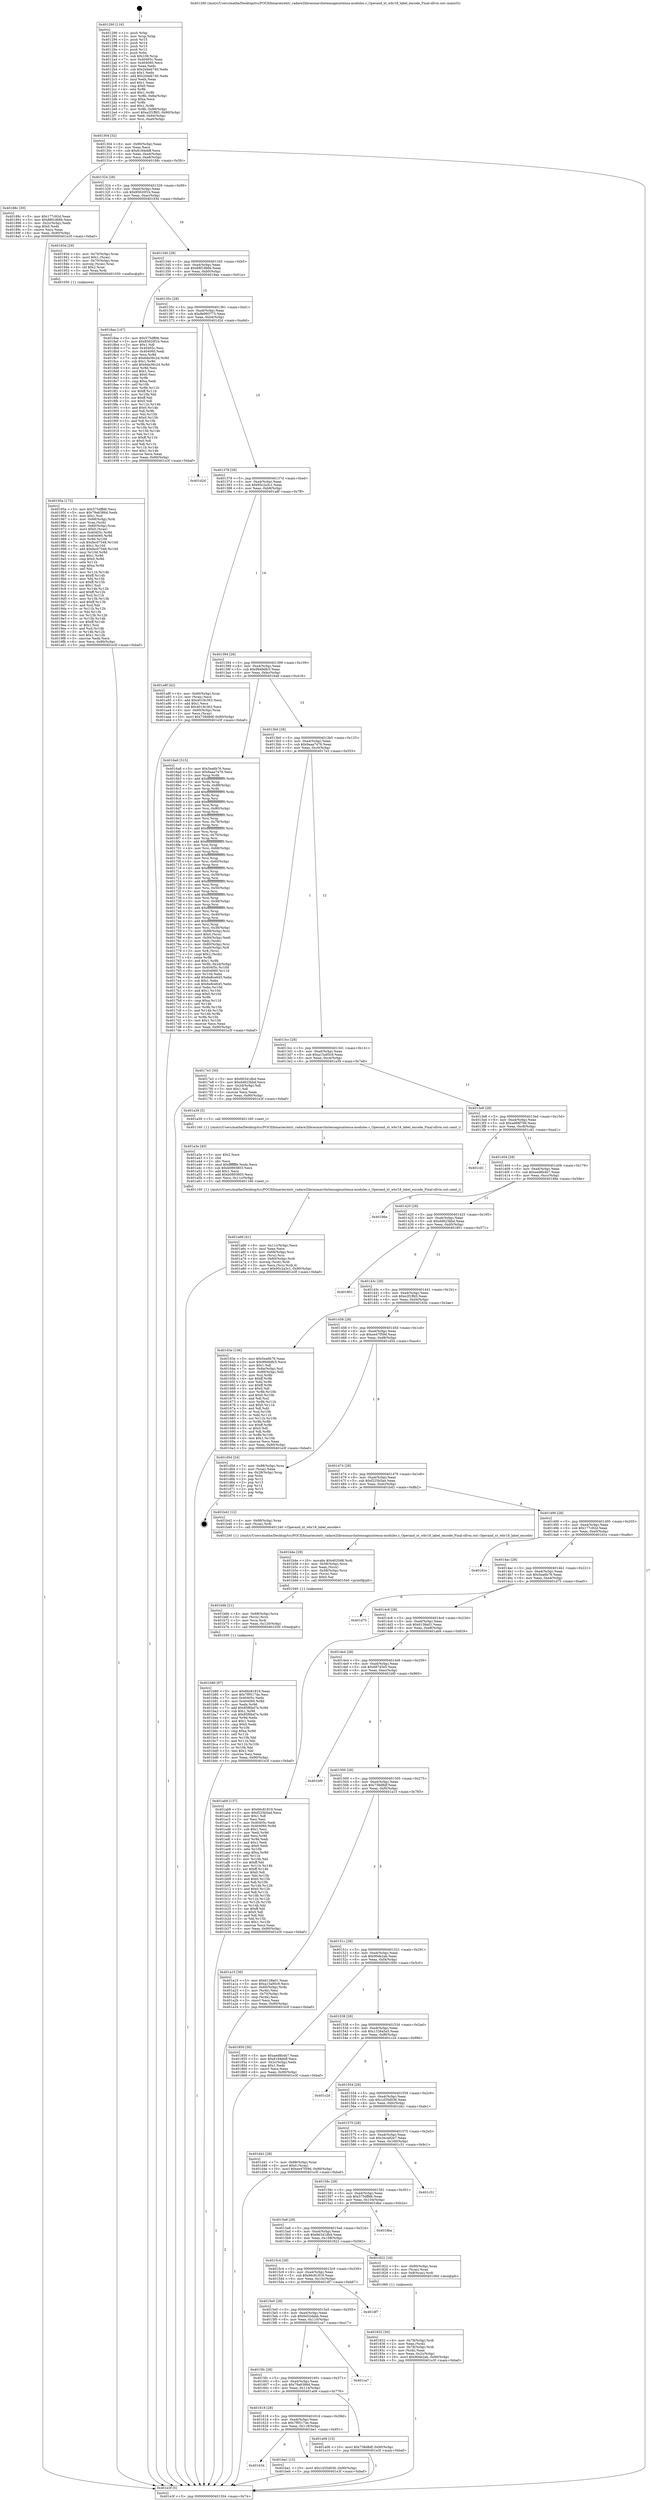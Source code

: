 digraph "0x401290" {
  label = "0x401290 (/mnt/c/Users/mathe/Desktop/tcc/POCII/binaries/extr_radare2librasmarchxtensagnuxtensa-modules.c_Operand_xt_wbr18_label_encode_Final-ollvm.out::main(0))"
  labelloc = "t"
  node[shape=record]

  Entry [label="",width=0.3,height=0.3,shape=circle,fillcolor=black,style=filled]
  "0x401304" [label="{
     0x401304 [32]\l
     | [instrs]\l
     &nbsp;&nbsp;0x401304 \<+6\>: mov -0x90(%rbp),%eax\l
     &nbsp;&nbsp;0x40130a \<+2\>: mov %eax,%ecx\l
     &nbsp;&nbsp;0x40130c \<+6\>: sub $0x8184ebff,%ecx\l
     &nbsp;&nbsp;0x401312 \<+6\>: mov %eax,-0xa4(%rbp)\l
     &nbsp;&nbsp;0x401318 \<+6\>: mov %ecx,-0xa8(%rbp)\l
     &nbsp;&nbsp;0x40131e \<+6\>: je 000000000040188c \<main+0x5fc\>\l
  }"]
  "0x40188c" [label="{
     0x40188c [30]\l
     | [instrs]\l
     &nbsp;&nbsp;0x40188c \<+5\>: mov $0x177c92d,%eax\l
     &nbsp;&nbsp;0x401891 \<+5\>: mov $0x88f1d66b,%ecx\l
     &nbsp;&nbsp;0x401896 \<+3\>: mov -0x2c(%rbp),%edx\l
     &nbsp;&nbsp;0x401899 \<+3\>: cmp $0x0,%edx\l
     &nbsp;&nbsp;0x40189c \<+3\>: cmove %ecx,%eax\l
     &nbsp;&nbsp;0x40189f \<+6\>: mov %eax,-0x90(%rbp)\l
     &nbsp;&nbsp;0x4018a5 \<+5\>: jmp 0000000000401e3f \<main+0xbaf\>\l
  }"]
  "0x401324" [label="{
     0x401324 [28]\l
     | [instrs]\l
     &nbsp;&nbsp;0x401324 \<+5\>: jmp 0000000000401329 \<main+0x99\>\l
     &nbsp;&nbsp;0x401329 \<+6\>: mov -0xa4(%rbp),%eax\l
     &nbsp;&nbsp;0x40132f \<+5\>: sub $0x85620f1b,%eax\l
     &nbsp;&nbsp;0x401334 \<+6\>: mov %eax,-0xac(%rbp)\l
     &nbsp;&nbsp;0x40133a \<+6\>: je 000000000040193d \<main+0x6ad\>\l
  }"]
  Exit [label="",width=0.3,height=0.3,shape=circle,fillcolor=black,style=filled,peripheries=2]
  "0x40193d" [label="{
     0x40193d [29]\l
     | [instrs]\l
     &nbsp;&nbsp;0x40193d \<+4\>: mov -0x70(%rbp),%rax\l
     &nbsp;&nbsp;0x401941 \<+6\>: movl $0x1,(%rax)\l
     &nbsp;&nbsp;0x401947 \<+4\>: mov -0x70(%rbp),%rax\l
     &nbsp;&nbsp;0x40194b \<+3\>: movslq (%rax),%rax\l
     &nbsp;&nbsp;0x40194e \<+4\>: shl $0x2,%rax\l
     &nbsp;&nbsp;0x401952 \<+3\>: mov %rax,%rdi\l
     &nbsp;&nbsp;0x401955 \<+5\>: call 0000000000401050 \<malloc@plt\>\l
     | [calls]\l
     &nbsp;&nbsp;0x401050 \{1\} (unknown)\l
  }"]
  "0x401340" [label="{
     0x401340 [28]\l
     | [instrs]\l
     &nbsp;&nbsp;0x401340 \<+5\>: jmp 0000000000401345 \<main+0xb5\>\l
     &nbsp;&nbsp;0x401345 \<+6\>: mov -0xa4(%rbp),%eax\l
     &nbsp;&nbsp;0x40134b \<+5\>: sub $0x88f1d66b,%eax\l
     &nbsp;&nbsp;0x401350 \<+6\>: mov %eax,-0xb0(%rbp)\l
     &nbsp;&nbsp;0x401356 \<+6\>: je 00000000004018aa \<main+0x61a\>\l
  }"]
  "0x401634" [label="{
     0x401634\l
  }", style=dashed]
  "0x4018aa" [label="{
     0x4018aa [147]\l
     | [instrs]\l
     &nbsp;&nbsp;0x4018aa \<+5\>: mov $0x575dffd6,%eax\l
     &nbsp;&nbsp;0x4018af \<+5\>: mov $0x85620f1b,%ecx\l
     &nbsp;&nbsp;0x4018b4 \<+2\>: mov $0x1,%dl\l
     &nbsp;&nbsp;0x4018b6 \<+7\>: mov 0x40405c,%esi\l
     &nbsp;&nbsp;0x4018bd \<+7\>: mov 0x404060,%edi\l
     &nbsp;&nbsp;0x4018c4 \<+3\>: mov %esi,%r8d\l
     &nbsp;&nbsp;0x4018c7 \<+7\>: sub $0x6da36c2d,%r8d\l
     &nbsp;&nbsp;0x4018ce \<+4\>: sub $0x1,%r8d\l
     &nbsp;&nbsp;0x4018d2 \<+7\>: add $0x6da36c2d,%r8d\l
     &nbsp;&nbsp;0x4018d9 \<+4\>: imul %r8d,%esi\l
     &nbsp;&nbsp;0x4018dd \<+3\>: and $0x1,%esi\l
     &nbsp;&nbsp;0x4018e0 \<+3\>: cmp $0x0,%esi\l
     &nbsp;&nbsp;0x4018e3 \<+4\>: sete %r9b\l
     &nbsp;&nbsp;0x4018e7 \<+3\>: cmp $0xa,%edi\l
     &nbsp;&nbsp;0x4018ea \<+4\>: setl %r10b\l
     &nbsp;&nbsp;0x4018ee \<+3\>: mov %r9b,%r11b\l
     &nbsp;&nbsp;0x4018f1 \<+4\>: xor $0xff,%r11b\l
     &nbsp;&nbsp;0x4018f5 \<+3\>: mov %r10b,%bl\l
     &nbsp;&nbsp;0x4018f8 \<+3\>: xor $0xff,%bl\l
     &nbsp;&nbsp;0x4018fb \<+3\>: xor $0x0,%dl\l
     &nbsp;&nbsp;0x4018fe \<+3\>: mov %r11b,%r14b\l
     &nbsp;&nbsp;0x401901 \<+4\>: and $0x0,%r14b\l
     &nbsp;&nbsp;0x401905 \<+3\>: and %dl,%r9b\l
     &nbsp;&nbsp;0x401908 \<+3\>: mov %bl,%r15b\l
     &nbsp;&nbsp;0x40190b \<+4\>: and $0x0,%r15b\l
     &nbsp;&nbsp;0x40190f \<+3\>: and %dl,%r10b\l
     &nbsp;&nbsp;0x401912 \<+3\>: or %r9b,%r14b\l
     &nbsp;&nbsp;0x401915 \<+3\>: or %r10b,%r15b\l
     &nbsp;&nbsp;0x401918 \<+3\>: xor %r15b,%r14b\l
     &nbsp;&nbsp;0x40191b \<+3\>: or %bl,%r11b\l
     &nbsp;&nbsp;0x40191e \<+4\>: xor $0xff,%r11b\l
     &nbsp;&nbsp;0x401922 \<+3\>: or $0x0,%dl\l
     &nbsp;&nbsp;0x401925 \<+3\>: and %dl,%r11b\l
     &nbsp;&nbsp;0x401928 \<+3\>: or %r11b,%r14b\l
     &nbsp;&nbsp;0x40192b \<+4\>: test $0x1,%r14b\l
     &nbsp;&nbsp;0x40192f \<+3\>: cmovne %ecx,%eax\l
     &nbsp;&nbsp;0x401932 \<+6\>: mov %eax,-0x90(%rbp)\l
     &nbsp;&nbsp;0x401938 \<+5\>: jmp 0000000000401e3f \<main+0xbaf\>\l
  }"]
  "0x40135c" [label="{
     0x40135c [28]\l
     | [instrs]\l
     &nbsp;&nbsp;0x40135c \<+5\>: jmp 0000000000401361 \<main+0xd1\>\l
     &nbsp;&nbsp;0x401361 \<+6\>: mov -0xa4(%rbp),%eax\l
     &nbsp;&nbsp;0x401367 \<+5\>: sub $0x8e993773,%eax\l
     &nbsp;&nbsp;0x40136c \<+6\>: mov %eax,-0xb4(%rbp)\l
     &nbsp;&nbsp;0x401372 \<+6\>: je 0000000000401d2d \<main+0xa9d\>\l
  }"]
  "0x401be1" [label="{
     0x401be1 [15]\l
     | [instrs]\l
     &nbsp;&nbsp;0x401be1 \<+10\>: movl $0x1d35d036,-0x90(%rbp)\l
     &nbsp;&nbsp;0x401beb \<+5\>: jmp 0000000000401e3f \<main+0xbaf\>\l
  }"]
  "0x401d2d" [label="{
     0x401d2d\l
  }", style=dashed]
  "0x401378" [label="{
     0x401378 [28]\l
     | [instrs]\l
     &nbsp;&nbsp;0x401378 \<+5\>: jmp 000000000040137d \<main+0xed\>\l
     &nbsp;&nbsp;0x40137d \<+6\>: mov -0xa4(%rbp),%eax\l
     &nbsp;&nbsp;0x401383 \<+5\>: sub $0x95c2a3c1,%eax\l
     &nbsp;&nbsp;0x401388 \<+6\>: mov %eax,-0xb8(%rbp)\l
     &nbsp;&nbsp;0x40138e \<+6\>: je 0000000000401a8f \<main+0x7ff\>\l
  }"]
  "0x401b80" [label="{
     0x401b80 [97]\l
     | [instrs]\l
     &nbsp;&nbsp;0x401b80 \<+5\>: mov $0x66c81819,%eax\l
     &nbsp;&nbsp;0x401b85 \<+5\>: mov $0x7f95174e,%esi\l
     &nbsp;&nbsp;0x401b8a \<+7\>: mov 0x40405c,%edx\l
     &nbsp;&nbsp;0x401b91 \<+8\>: mov 0x404060,%r8d\l
     &nbsp;&nbsp;0x401b99 \<+3\>: mov %edx,%r9d\l
     &nbsp;&nbsp;0x401b9c \<+7\>: add $0x85f6bd7e,%r9d\l
     &nbsp;&nbsp;0x401ba3 \<+4\>: sub $0x1,%r9d\l
     &nbsp;&nbsp;0x401ba7 \<+7\>: sub $0x85f6bd7e,%r9d\l
     &nbsp;&nbsp;0x401bae \<+4\>: imul %r9d,%edx\l
     &nbsp;&nbsp;0x401bb2 \<+3\>: and $0x1,%edx\l
     &nbsp;&nbsp;0x401bb5 \<+3\>: cmp $0x0,%edx\l
     &nbsp;&nbsp;0x401bb8 \<+4\>: sete %r10b\l
     &nbsp;&nbsp;0x401bbc \<+4\>: cmp $0xa,%r8d\l
     &nbsp;&nbsp;0x401bc0 \<+4\>: setl %r11b\l
     &nbsp;&nbsp;0x401bc4 \<+3\>: mov %r10b,%bl\l
     &nbsp;&nbsp;0x401bc7 \<+3\>: and %r11b,%bl\l
     &nbsp;&nbsp;0x401bca \<+3\>: xor %r11b,%r10b\l
     &nbsp;&nbsp;0x401bcd \<+3\>: or %r10b,%bl\l
     &nbsp;&nbsp;0x401bd0 \<+3\>: test $0x1,%bl\l
     &nbsp;&nbsp;0x401bd3 \<+3\>: cmovne %esi,%eax\l
     &nbsp;&nbsp;0x401bd6 \<+6\>: mov %eax,-0x90(%rbp)\l
     &nbsp;&nbsp;0x401bdc \<+5\>: jmp 0000000000401e3f \<main+0xbaf\>\l
  }"]
  "0x401a8f" [label="{
     0x401a8f [42]\l
     | [instrs]\l
     &nbsp;&nbsp;0x401a8f \<+4\>: mov -0x60(%rbp),%rax\l
     &nbsp;&nbsp;0x401a93 \<+2\>: mov (%rax),%ecx\l
     &nbsp;&nbsp;0x401a95 \<+6\>: add $0x4019c363,%ecx\l
     &nbsp;&nbsp;0x401a9b \<+3\>: add $0x1,%ecx\l
     &nbsp;&nbsp;0x401a9e \<+6\>: sub $0x4019c363,%ecx\l
     &nbsp;&nbsp;0x401aa4 \<+4\>: mov -0x60(%rbp),%rax\l
     &nbsp;&nbsp;0x401aa8 \<+2\>: mov %ecx,(%rax)\l
     &nbsp;&nbsp;0x401aaa \<+10\>: movl $0x738d8df,-0x90(%rbp)\l
     &nbsp;&nbsp;0x401ab4 \<+5\>: jmp 0000000000401e3f \<main+0xbaf\>\l
  }"]
  "0x401394" [label="{
     0x401394 [28]\l
     | [instrs]\l
     &nbsp;&nbsp;0x401394 \<+5\>: jmp 0000000000401399 \<main+0x109\>\l
     &nbsp;&nbsp;0x401399 \<+6\>: mov -0xa4(%rbp),%eax\l
     &nbsp;&nbsp;0x40139f \<+5\>: sub $0x9949dfc5,%eax\l
     &nbsp;&nbsp;0x4013a4 \<+6\>: mov %eax,-0xbc(%rbp)\l
     &nbsp;&nbsp;0x4013aa \<+6\>: je 00000000004016a8 \<main+0x418\>\l
  }"]
  "0x401b6b" [label="{
     0x401b6b [21]\l
     | [instrs]\l
     &nbsp;&nbsp;0x401b6b \<+4\>: mov -0x68(%rbp),%rcx\l
     &nbsp;&nbsp;0x401b6f \<+3\>: mov (%rcx),%rcx\l
     &nbsp;&nbsp;0x401b72 \<+3\>: mov %rcx,%rdi\l
     &nbsp;&nbsp;0x401b75 \<+6\>: mov %eax,-0x120(%rbp)\l
     &nbsp;&nbsp;0x401b7b \<+5\>: call 0000000000401030 \<free@plt\>\l
     | [calls]\l
     &nbsp;&nbsp;0x401030 \{1\} (unknown)\l
  }"]
  "0x4016a8" [label="{
     0x4016a8 [315]\l
     | [instrs]\l
     &nbsp;&nbsp;0x4016a8 \<+5\>: mov $0x5ea6b76,%eax\l
     &nbsp;&nbsp;0x4016ad \<+5\>: mov $0x9aaa7476,%ecx\l
     &nbsp;&nbsp;0x4016b2 \<+3\>: mov %rsp,%rdx\l
     &nbsp;&nbsp;0x4016b5 \<+4\>: add $0xfffffffffffffff0,%rdx\l
     &nbsp;&nbsp;0x4016b9 \<+3\>: mov %rdx,%rsp\l
     &nbsp;&nbsp;0x4016bc \<+7\>: mov %rdx,-0x88(%rbp)\l
     &nbsp;&nbsp;0x4016c3 \<+3\>: mov %rsp,%rdx\l
     &nbsp;&nbsp;0x4016c6 \<+4\>: add $0xfffffffffffffff0,%rdx\l
     &nbsp;&nbsp;0x4016ca \<+3\>: mov %rdx,%rsp\l
     &nbsp;&nbsp;0x4016cd \<+3\>: mov %rsp,%rsi\l
     &nbsp;&nbsp;0x4016d0 \<+4\>: add $0xfffffffffffffff0,%rsi\l
     &nbsp;&nbsp;0x4016d4 \<+3\>: mov %rsi,%rsp\l
     &nbsp;&nbsp;0x4016d7 \<+4\>: mov %rsi,-0x80(%rbp)\l
     &nbsp;&nbsp;0x4016db \<+3\>: mov %rsp,%rsi\l
     &nbsp;&nbsp;0x4016de \<+4\>: add $0xfffffffffffffff0,%rsi\l
     &nbsp;&nbsp;0x4016e2 \<+3\>: mov %rsi,%rsp\l
     &nbsp;&nbsp;0x4016e5 \<+4\>: mov %rsi,-0x78(%rbp)\l
     &nbsp;&nbsp;0x4016e9 \<+3\>: mov %rsp,%rsi\l
     &nbsp;&nbsp;0x4016ec \<+4\>: add $0xfffffffffffffff0,%rsi\l
     &nbsp;&nbsp;0x4016f0 \<+3\>: mov %rsi,%rsp\l
     &nbsp;&nbsp;0x4016f3 \<+4\>: mov %rsi,-0x70(%rbp)\l
     &nbsp;&nbsp;0x4016f7 \<+3\>: mov %rsp,%rsi\l
     &nbsp;&nbsp;0x4016fa \<+4\>: add $0xfffffffffffffff0,%rsi\l
     &nbsp;&nbsp;0x4016fe \<+3\>: mov %rsi,%rsp\l
     &nbsp;&nbsp;0x401701 \<+4\>: mov %rsi,-0x68(%rbp)\l
     &nbsp;&nbsp;0x401705 \<+3\>: mov %rsp,%rsi\l
     &nbsp;&nbsp;0x401708 \<+4\>: add $0xfffffffffffffff0,%rsi\l
     &nbsp;&nbsp;0x40170c \<+3\>: mov %rsi,%rsp\l
     &nbsp;&nbsp;0x40170f \<+4\>: mov %rsi,-0x60(%rbp)\l
     &nbsp;&nbsp;0x401713 \<+3\>: mov %rsp,%rsi\l
     &nbsp;&nbsp;0x401716 \<+4\>: add $0xfffffffffffffff0,%rsi\l
     &nbsp;&nbsp;0x40171a \<+3\>: mov %rsi,%rsp\l
     &nbsp;&nbsp;0x40171d \<+4\>: mov %rsi,-0x58(%rbp)\l
     &nbsp;&nbsp;0x401721 \<+3\>: mov %rsp,%rsi\l
     &nbsp;&nbsp;0x401724 \<+4\>: add $0xfffffffffffffff0,%rsi\l
     &nbsp;&nbsp;0x401728 \<+3\>: mov %rsi,%rsp\l
     &nbsp;&nbsp;0x40172b \<+4\>: mov %rsi,-0x50(%rbp)\l
     &nbsp;&nbsp;0x40172f \<+3\>: mov %rsp,%rsi\l
     &nbsp;&nbsp;0x401732 \<+4\>: add $0xfffffffffffffff0,%rsi\l
     &nbsp;&nbsp;0x401736 \<+3\>: mov %rsi,%rsp\l
     &nbsp;&nbsp;0x401739 \<+4\>: mov %rsi,-0x48(%rbp)\l
     &nbsp;&nbsp;0x40173d \<+3\>: mov %rsp,%rsi\l
     &nbsp;&nbsp;0x401740 \<+4\>: add $0xfffffffffffffff0,%rsi\l
     &nbsp;&nbsp;0x401744 \<+3\>: mov %rsi,%rsp\l
     &nbsp;&nbsp;0x401747 \<+4\>: mov %rsi,-0x40(%rbp)\l
     &nbsp;&nbsp;0x40174b \<+3\>: mov %rsp,%rsi\l
     &nbsp;&nbsp;0x40174e \<+4\>: add $0xfffffffffffffff0,%rsi\l
     &nbsp;&nbsp;0x401752 \<+3\>: mov %rsi,%rsp\l
     &nbsp;&nbsp;0x401755 \<+4\>: mov %rsi,-0x38(%rbp)\l
     &nbsp;&nbsp;0x401759 \<+7\>: mov -0x88(%rbp),%rsi\l
     &nbsp;&nbsp;0x401760 \<+6\>: movl $0x0,(%rsi)\l
     &nbsp;&nbsp;0x401766 \<+6\>: mov -0x94(%rbp),%edi\l
     &nbsp;&nbsp;0x40176c \<+2\>: mov %edi,(%rdx)\l
     &nbsp;&nbsp;0x40176e \<+4\>: mov -0x80(%rbp),%rsi\l
     &nbsp;&nbsp;0x401772 \<+7\>: mov -0xa0(%rbp),%r8\l
     &nbsp;&nbsp;0x401779 \<+3\>: mov %r8,(%rsi)\l
     &nbsp;&nbsp;0x40177c \<+3\>: cmpl $0x2,(%rdx)\l
     &nbsp;&nbsp;0x40177f \<+4\>: setne %r9b\l
     &nbsp;&nbsp;0x401783 \<+4\>: and $0x1,%r9b\l
     &nbsp;&nbsp;0x401787 \<+4\>: mov %r9b,-0x2d(%rbp)\l
     &nbsp;&nbsp;0x40178b \<+8\>: mov 0x40405c,%r10d\l
     &nbsp;&nbsp;0x401793 \<+8\>: mov 0x404060,%r11d\l
     &nbsp;&nbsp;0x40179b \<+3\>: mov %r10d,%ebx\l
     &nbsp;&nbsp;0x40179e \<+6\>: add $0x6e8ce645,%ebx\l
     &nbsp;&nbsp;0x4017a4 \<+3\>: sub $0x1,%ebx\l
     &nbsp;&nbsp;0x4017a7 \<+6\>: sub $0x6e8ce645,%ebx\l
     &nbsp;&nbsp;0x4017ad \<+4\>: imul %ebx,%r10d\l
     &nbsp;&nbsp;0x4017b1 \<+4\>: and $0x1,%r10d\l
     &nbsp;&nbsp;0x4017b5 \<+4\>: cmp $0x0,%r10d\l
     &nbsp;&nbsp;0x4017b9 \<+4\>: sete %r9b\l
     &nbsp;&nbsp;0x4017bd \<+4\>: cmp $0xa,%r11d\l
     &nbsp;&nbsp;0x4017c1 \<+4\>: setl %r14b\l
     &nbsp;&nbsp;0x4017c5 \<+3\>: mov %r9b,%r15b\l
     &nbsp;&nbsp;0x4017c8 \<+3\>: and %r14b,%r15b\l
     &nbsp;&nbsp;0x4017cb \<+3\>: xor %r14b,%r9b\l
     &nbsp;&nbsp;0x4017ce \<+3\>: or %r9b,%r15b\l
     &nbsp;&nbsp;0x4017d1 \<+4\>: test $0x1,%r15b\l
     &nbsp;&nbsp;0x4017d5 \<+3\>: cmovne %ecx,%eax\l
     &nbsp;&nbsp;0x4017d8 \<+6\>: mov %eax,-0x90(%rbp)\l
     &nbsp;&nbsp;0x4017de \<+5\>: jmp 0000000000401e3f \<main+0xbaf\>\l
  }"]
  "0x4013b0" [label="{
     0x4013b0 [28]\l
     | [instrs]\l
     &nbsp;&nbsp;0x4013b0 \<+5\>: jmp 00000000004013b5 \<main+0x125\>\l
     &nbsp;&nbsp;0x4013b5 \<+6\>: mov -0xa4(%rbp),%eax\l
     &nbsp;&nbsp;0x4013bb \<+5\>: sub $0x9aaa7476,%eax\l
     &nbsp;&nbsp;0x4013c0 \<+6\>: mov %eax,-0xc0(%rbp)\l
     &nbsp;&nbsp;0x4013c6 \<+6\>: je 00000000004017e3 \<main+0x553\>\l
  }"]
  "0x401b4e" [label="{
     0x401b4e [29]\l
     | [instrs]\l
     &nbsp;&nbsp;0x401b4e \<+10\>: movabs $0x4020d6,%rdi\l
     &nbsp;&nbsp;0x401b58 \<+4\>: mov -0x58(%rbp),%rcx\l
     &nbsp;&nbsp;0x401b5c \<+2\>: mov %eax,(%rcx)\l
     &nbsp;&nbsp;0x401b5e \<+4\>: mov -0x58(%rbp),%rcx\l
     &nbsp;&nbsp;0x401b62 \<+2\>: mov (%rcx),%esi\l
     &nbsp;&nbsp;0x401b64 \<+2\>: mov $0x0,%al\l
     &nbsp;&nbsp;0x401b66 \<+5\>: call 0000000000401040 \<printf@plt\>\l
     | [calls]\l
     &nbsp;&nbsp;0x401040 \{1\} (unknown)\l
  }"]
  "0x4017e3" [label="{
     0x4017e3 [30]\l
     | [instrs]\l
     &nbsp;&nbsp;0x4017e3 \<+5\>: mov $0x66341db4,%eax\l
     &nbsp;&nbsp;0x4017e8 \<+5\>: mov $0xd4823bbd,%ecx\l
     &nbsp;&nbsp;0x4017ed \<+3\>: mov -0x2d(%rbp),%dl\l
     &nbsp;&nbsp;0x4017f0 \<+3\>: test $0x1,%dl\l
     &nbsp;&nbsp;0x4017f3 \<+3\>: cmovne %ecx,%eax\l
     &nbsp;&nbsp;0x4017f6 \<+6\>: mov %eax,-0x90(%rbp)\l
     &nbsp;&nbsp;0x4017fc \<+5\>: jmp 0000000000401e3f \<main+0xbaf\>\l
  }"]
  "0x4013cc" [label="{
     0x4013cc [28]\l
     | [instrs]\l
     &nbsp;&nbsp;0x4013cc \<+5\>: jmp 00000000004013d1 \<main+0x141\>\l
     &nbsp;&nbsp;0x4013d1 \<+6\>: mov -0xa4(%rbp),%eax\l
     &nbsp;&nbsp;0x4013d7 \<+5\>: sub $0xa15a95c9,%eax\l
     &nbsp;&nbsp;0x4013dc \<+6\>: mov %eax,-0xc4(%rbp)\l
     &nbsp;&nbsp;0x4013e2 \<+6\>: je 0000000000401a39 \<main+0x7a9\>\l
  }"]
  "0x401a66" [label="{
     0x401a66 [41]\l
     | [instrs]\l
     &nbsp;&nbsp;0x401a66 \<+6\>: mov -0x11c(%rbp),%ecx\l
     &nbsp;&nbsp;0x401a6c \<+3\>: imul %eax,%ecx\l
     &nbsp;&nbsp;0x401a6f \<+4\>: mov -0x68(%rbp),%rsi\l
     &nbsp;&nbsp;0x401a73 \<+3\>: mov (%rsi),%rsi\l
     &nbsp;&nbsp;0x401a76 \<+4\>: mov -0x60(%rbp),%rdi\l
     &nbsp;&nbsp;0x401a7a \<+3\>: movslq (%rdi),%rdi\l
     &nbsp;&nbsp;0x401a7d \<+3\>: mov %ecx,(%rsi,%rdi,4)\l
     &nbsp;&nbsp;0x401a80 \<+10\>: movl $0x95c2a3c1,-0x90(%rbp)\l
     &nbsp;&nbsp;0x401a8a \<+5\>: jmp 0000000000401e3f \<main+0xbaf\>\l
  }"]
  "0x401a39" [label="{
     0x401a39 [5]\l
     | [instrs]\l
     &nbsp;&nbsp;0x401a39 \<+5\>: call 0000000000401160 \<next_i\>\l
     | [calls]\l
     &nbsp;&nbsp;0x401160 \{1\} (/mnt/c/Users/mathe/Desktop/tcc/POCII/binaries/extr_radare2librasmarchxtensagnuxtensa-modules.c_Operand_xt_wbr18_label_encode_Final-ollvm.out::next_i)\l
  }"]
  "0x4013e8" [label="{
     0x4013e8 [28]\l
     | [instrs]\l
     &nbsp;&nbsp;0x4013e8 \<+5\>: jmp 00000000004013ed \<main+0x15d\>\l
     &nbsp;&nbsp;0x4013ed \<+6\>: mov -0xa4(%rbp),%eax\l
     &nbsp;&nbsp;0x4013f3 \<+5\>: sub $0xad68f708,%eax\l
     &nbsp;&nbsp;0x4013f8 \<+6\>: mov %eax,-0xc8(%rbp)\l
     &nbsp;&nbsp;0x4013fe \<+6\>: je 0000000000401cd1 \<main+0xa41\>\l
  }"]
  "0x401a3e" [label="{
     0x401a3e [40]\l
     | [instrs]\l
     &nbsp;&nbsp;0x401a3e \<+5\>: mov $0x2,%ecx\l
     &nbsp;&nbsp;0x401a43 \<+1\>: cltd\l
     &nbsp;&nbsp;0x401a44 \<+2\>: idiv %ecx\l
     &nbsp;&nbsp;0x401a46 \<+6\>: imul $0xfffffffe,%edx,%ecx\l
     &nbsp;&nbsp;0x401a4c \<+6\>: sub $0xb0893803,%ecx\l
     &nbsp;&nbsp;0x401a52 \<+3\>: add $0x1,%ecx\l
     &nbsp;&nbsp;0x401a55 \<+6\>: add $0xb0893803,%ecx\l
     &nbsp;&nbsp;0x401a5b \<+6\>: mov %ecx,-0x11c(%rbp)\l
     &nbsp;&nbsp;0x401a61 \<+5\>: call 0000000000401160 \<next_i\>\l
     | [calls]\l
     &nbsp;&nbsp;0x401160 \{1\} (/mnt/c/Users/mathe/Desktop/tcc/POCII/binaries/extr_radare2librasmarchxtensagnuxtensa-modules.c_Operand_xt_wbr18_label_encode_Final-ollvm.out::next_i)\l
  }"]
  "0x401cd1" [label="{
     0x401cd1\l
  }", style=dashed]
  "0x401404" [label="{
     0x401404 [28]\l
     | [instrs]\l
     &nbsp;&nbsp;0x401404 \<+5\>: jmp 0000000000401409 \<main+0x179\>\l
     &nbsp;&nbsp;0x401409 \<+6\>: mov -0xa4(%rbp),%eax\l
     &nbsp;&nbsp;0x40140f \<+5\>: sub $0xaed8b4b7,%eax\l
     &nbsp;&nbsp;0x401414 \<+6\>: mov %eax,-0xcc(%rbp)\l
     &nbsp;&nbsp;0x40141a \<+6\>: je 000000000040186e \<main+0x5de\>\l
  }"]
  "0x401618" [label="{
     0x401618 [28]\l
     | [instrs]\l
     &nbsp;&nbsp;0x401618 \<+5\>: jmp 000000000040161d \<main+0x38d\>\l
     &nbsp;&nbsp;0x40161d \<+6\>: mov -0xa4(%rbp),%eax\l
     &nbsp;&nbsp;0x401623 \<+5\>: sub $0x7f95174e,%eax\l
     &nbsp;&nbsp;0x401628 \<+6\>: mov %eax,-0x118(%rbp)\l
     &nbsp;&nbsp;0x40162e \<+6\>: je 0000000000401be1 \<main+0x951\>\l
  }"]
  "0x40186e" [label="{
     0x40186e\l
  }", style=dashed]
  "0x401420" [label="{
     0x401420 [28]\l
     | [instrs]\l
     &nbsp;&nbsp;0x401420 \<+5\>: jmp 0000000000401425 \<main+0x195\>\l
     &nbsp;&nbsp;0x401425 \<+6\>: mov -0xa4(%rbp),%eax\l
     &nbsp;&nbsp;0x40142b \<+5\>: sub $0xd4823bbd,%eax\l
     &nbsp;&nbsp;0x401430 \<+6\>: mov %eax,-0xd0(%rbp)\l
     &nbsp;&nbsp;0x401436 \<+6\>: je 0000000000401801 \<main+0x571\>\l
  }"]
  "0x401a06" [label="{
     0x401a06 [15]\l
     | [instrs]\l
     &nbsp;&nbsp;0x401a06 \<+10\>: movl $0x738d8df,-0x90(%rbp)\l
     &nbsp;&nbsp;0x401a10 \<+5\>: jmp 0000000000401e3f \<main+0xbaf\>\l
  }"]
  "0x401801" [label="{
     0x401801\l
  }", style=dashed]
  "0x40143c" [label="{
     0x40143c [28]\l
     | [instrs]\l
     &nbsp;&nbsp;0x40143c \<+5\>: jmp 0000000000401441 \<main+0x1b1\>\l
     &nbsp;&nbsp;0x401441 \<+6\>: mov -0xa4(%rbp),%eax\l
     &nbsp;&nbsp;0x401447 \<+5\>: sub $0xe2f1ffd3,%eax\l
     &nbsp;&nbsp;0x40144c \<+6\>: mov %eax,-0xd4(%rbp)\l
     &nbsp;&nbsp;0x401452 \<+6\>: je 000000000040163e \<main+0x3ae\>\l
  }"]
  "0x4015fc" [label="{
     0x4015fc [28]\l
     | [instrs]\l
     &nbsp;&nbsp;0x4015fc \<+5\>: jmp 0000000000401601 \<main+0x371\>\l
     &nbsp;&nbsp;0x401601 \<+6\>: mov -0xa4(%rbp),%eax\l
     &nbsp;&nbsp;0x401607 \<+5\>: sub $0x79a6386d,%eax\l
     &nbsp;&nbsp;0x40160c \<+6\>: mov %eax,-0x114(%rbp)\l
     &nbsp;&nbsp;0x401612 \<+6\>: je 0000000000401a06 \<main+0x776\>\l
  }"]
  "0x40163e" [label="{
     0x40163e [106]\l
     | [instrs]\l
     &nbsp;&nbsp;0x40163e \<+5\>: mov $0x5ea6b76,%eax\l
     &nbsp;&nbsp;0x401643 \<+5\>: mov $0x9949dfc5,%ecx\l
     &nbsp;&nbsp;0x401648 \<+2\>: mov $0x1,%dl\l
     &nbsp;&nbsp;0x40164a \<+7\>: mov -0x8a(%rbp),%sil\l
     &nbsp;&nbsp;0x401651 \<+7\>: mov -0x89(%rbp),%dil\l
     &nbsp;&nbsp;0x401658 \<+3\>: mov %sil,%r8b\l
     &nbsp;&nbsp;0x40165b \<+4\>: xor $0xff,%r8b\l
     &nbsp;&nbsp;0x40165f \<+3\>: mov %dil,%r9b\l
     &nbsp;&nbsp;0x401662 \<+4\>: xor $0xff,%r9b\l
     &nbsp;&nbsp;0x401666 \<+3\>: xor $0x0,%dl\l
     &nbsp;&nbsp;0x401669 \<+3\>: mov %r8b,%r10b\l
     &nbsp;&nbsp;0x40166c \<+4\>: and $0x0,%r10b\l
     &nbsp;&nbsp;0x401670 \<+3\>: and %dl,%sil\l
     &nbsp;&nbsp;0x401673 \<+3\>: mov %r9b,%r11b\l
     &nbsp;&nbsp;0x401676 \<+4\>: and $0x0,%r11b\l
     &nbsp;&nbsp;0x40167a \<+3\>: and %dl,%dil\l
     &nbsp;&nbsp;0x40167d \<+3\>: or %sil,%r10b\l
     &nbsp;&nbsp;0x401680 \<+3\>: or %dil,%r11b\l
     &nbsp;&nbsp;0x401683 \<+3\>: xor %r11b,%r10b\l
     &nbsp;&nbsp;0x401686 \<+3\>: or %r9b,%r8b\l
     &nbsp;&nbsp;0x401689 \<+4\>: xor $0xff,%r8b\l
     &nbsp;&nbsp;0x40168d \<+3\>: or $0x0,%dl\l
     &nbsp;&nbsp;0x401690 \<+3\>: and %dl,%r8b\l
     &nbsp;&nbsp;0x401693 \<+3\>: or %r8b,%r10b\l
     &nbsp;&nbsp;0x401696 \<+4\>: test $0x1,%r10b\l
     &nbsp;&nbsp;0x40169a \<+3\>: cmovne %ecx,%eax\l
     &nbsp;&nbsp;0x40169d \<+6\>: mov %eax,-0x90(%rbp)\l
     &nbsp;&nbsp;0x4016a3 \<+5\>: jmp 0000000000401e3f \<main+0xbaf\>\l
  }"]
  "0x401458" [label="{
     0x401458 [28]\l
     | [instrs]\l
     &nbsp;&nbsp;0x401458 \<+5\>: jmp 000000000040145d \<main+0x1cd\>\l
     &nbsp;&nbsp;0x40145d \<+6\>: mov -0xa4(%rbp),%eax\l
     &nbsp;&nbsp;0x401463 \<+5\>: sub $0xee47f59d,%eax\l
     &nbsp;&nbsp;0x401468 \<+6\>: mov %eax,-0xd8(%rbp)\l
     &nbsp;&nbsp;0x40146e \<+6\>: je 0000000000401d5d \<main+0xacd\>\l
  }"]
  "0x401e3f" [label="{
     0x401e3f [5]\l
     | [instrs]\l
     &nbsp;&nbsp;0x401e3f \<+5\>: jmp 0000000000401304 \<main+0x74\>\l
  }"]
  "0x401290" [label="{
     0x401290 [116]\l
     | [instrs]\l
     &nbsp;&nbsp;0x401290 \<+1\>: push %rbp\l
     &nbsp;&nbsp;0x401291 \<+3\>: mov %rsp,%rbp\l
     &nbsp;&nbsp;0x401294 \<+2\>: push %r15\l
     &nbsp;&nbsp;0x401296 \<+2\>: push %r14\l
     &nbsp;&nbsp;0x401298 \<+2\>: push %r13\l
     &nbsp;&nbsp;0x40129a \<+2\>: push %r12\l
     &nbsp;&nbsp;0x40129c \<+1\>: push %rbx\l
     &nbsp;&nbsp;0x40129d \<+7\>: sub $0x108,%rsp\l
     &nbsp;&nbsp;0x4012a4 \<+7\>: mov 0x40405c,%eax\l
     &nbsp;&nbsp;0x4012ab \<+7\>: mov 0x404060,%ecx\l
     &nbsp;&nbsp;0x4012b2 \<+2\>: mov %eax,%edx\l
     &nbsp;&nbsp;0x4012b4 \<+6\>: sub $0x2d4eb740,%edx\l
     &nbsp;&nbsp;0x4012ba \<+3\>: sub $0x1,%edx\l
     &nbsp;&nbsp;0x4012bd \<+6\>: add $0x2d4eb740,%edx\l
     &nbsp;&nbsp;0x4012c3 \<+3\>: imul %edx,%eax\l
     &nbsp;&nbsp;0x4012c6 \<+3\>: and $0x1,%eax\l
     &nbsp;&nbsp;0x4012c9 \<+3\>: cmp $0x0,%eax\l
     &nbsp;&nbsp;0x4012cc \<+4\>: sete %r8b\l
     &nbsp;&nbsp;0x4012d0 \<+4\>: and $0x1,%r8b\l
     &nbsp;&nbsp;0x4012d4 \<+7\>: mov %r8b,-0x8a(%rbp)\l
     &nbsp;&nbsp;0x4012db \<+3\>: cmp $0xa,%ecx\l
     &nbsp;&nbsp;0x4012de \<+4\>: setl %r8b\l
     &nbsp;&nbsp;0x4012e2 \<+4\>: and $0x1,%r8b\l
     &nbsp;&nbsp;0x4012e6 \<+7\>: mov %r8b,-0x89(%rbp)\l
     &nbsp;&nbsp;0x4012ed \<+10\>: movl $0xe2f1ffd3,-0x90(%rbp)\l
     &nbsp;&nbsp;0x4012f7 \<+6\>: mov %edi,-0x94(%rbp)\l
     &nbsp;&nbsp;0x4012fd \<+7\>: mov %rsi,-0xa0(%rbp)\l
  }"]
  "0x401ca7" [label="{
     0x401ca7\l
  }", style=dashed]
  "0x4015e0" [label="{
     0x4015e0 [28]\l
     | [instrs]\l
     &nbsp;&nbsp;0x4015e0 \<+5\>: jmp 00000000004015e5 \<main+0x355\>\l
     &nbsp;&nbsp;0x4015e5 \<+6\>: mov -0xa4(%rbp),%eax\l
     &nbsp;&nbsp;0x4015eb \<+5\>: sub $0x6e52dabb,%eax\l
     &nbsp;&nbsp;0x4015f0 \<+6\>: mov %eax,-0x110(%rbp)\l
     &nbsp;&nbsp;0x4015f6 \<+6\>: je 0000000000401ca7 \<main+0xa17\>\l
  }"]
  "0x401d5d" [label="{
     0x401d5d [24]\l
     | [instrs]\l
     &nbsp;&nbsp;0x401d5d \<+7\>: mov -0x88(%rbp),%rax\l
     &nbsp;&nbsp;0x401d64 \<+2\>: mov (%rax),%eax\l
     &nbsp;&nbsp;0x401d66 \<+4\>: lea -0x28(%rbp),%rsp\l
     &nbsp;&nbsp;0x401d6a \<+1\>: pop %rbx\l
     &nbsp;&nbsp;0x401d6b \<+2\>: pop %r12\l
     &nbsp;&nbsp;0x401d6d \<+2\>: pop %r13\l
     &nbsp;&nbsp;0x401d6f \<+2\>: pop %r14\l
     &nbsp;&nbsp;0x401d71 \<+2\>: pop %r15\l
     &nbsp;&nbsp;0x401d73 \<+1\>: pop %rbp\l
     &nbsp;&nbsp;0x401d74 \<+1\>: ret\l
  }"]
  "0x401474" [label="{
     0x401474 [28]\l
     | [instrs]\l
     &nbsp;&nbsp;0x401474 \<+5\>: jmp 0000000000401479 \<main+0x1e9\>\l
     &nbsp;&nbsp;0x401479 \<+6\>: mov -0xa4(%rbp),%eax\l
     &nbsp;&nbsp;0x40147f \<+5\>: sub $0xf225b5ad,%eax\l
     &nbsp;&nbsp;0x401484 \<+6\>: mov %eax,-0xdc(%rbp)\l
     &nbsp;&nbsp;0x40148a \<+6\>: je 0000000000401b42 \<main+0x8b2\>\l
  }"]
  "0x401df7" [label="{
     0x401df7\l
  }", style=dashed]
  "0x401b42" [label="{
     0x401b42 [12]\l
     | [instrs]\l
     &nbsp;&nbsp;0x401b42 \<+4\>: mov -0x68(%rbp),%rax\l
     &nbsp;&nbsp;0x401b46 \<+3\>: mov (%rax),%rdi\l
     &nbsp;&nbsp;0x401b49 \<+5\>: call 0000000000401240 \<Operand_xt_wbr18_label_encode\>\l
     | [calls]\l
     &nbsp;&nbsp;0x401240 \{1\} (/mnt/c/Users/mathe/Desktop/tcc/POCII/binaries/extr_radare2librasmarchxtensagnuxtensa-modules.c_Operand_xt_wbr18_label_encode_Final-ollvm.out::Operand_xt_wbr18_label_encode)\l
  }"]
  "0x401490" [label="{
     0x401490 [28]\l
     | [instrs]\l
     &nbsp;&nbsp;0x401490 \<+5\>: jmp 0000000000401495 \<main+0x205\>\l
     &nbsp;&nbsp;0x401495 \<+6\>: mov -0xa4(%rbp),%eax\l
     &nbsp;&nbsp;0x40149b \<+5\>: sub $0x177c92d,%eax\l
     &nbsp;&nbsp;0x4014a0 \<+6\>: mov %eax,-0xe0(%rbp)\l
     &nbsp;&nbsp;0x4014a6 \<+6\>: je 0000000000401d1e \<main+0xa8e\>\l
  }"]
  "0x40195a" [label="{
     0x40195a [172]\l
     | [instrs]\l
     &nbsp;&nbsp;0x40195a \<+5\>: mov $0x575dffd6,%ecx\l
     &nbsp;&nbsp;0x40195f \<+5\>: mov $0x79a6386d,%edx\l
     &nbsp;&nbsp;0x401964 \<+3\>: mov $0x1,%sil\l
     &nbsp;&nbsp;0x401967 \<+4\>: mov -0x68(%rbp),%rdi\l
     &nbsp;&nbsp;0x40196b \<+3\>: mov %rax,(%rdi)\l
     &nbsp;&nbsp;0x40196e \<+4\>: mov -0x60(%rbp),%rax\l
     &nbsp;&nbsp;0x401972 \<+6\>: movl $0x0,(%rax)\l
     &nbsp;&nbsp;0x401978 \<+8\>: mov 0x40405c,%r8d\l
     &nbsp;&nbsp;0x401980 \<+8\>: mov 0x404060,%r9d\l
     &nbsp;&nbsp;0x401988 \<+3\>: mov %r8d,%r10d\l
     &nbsp;&nbsp;0x40198b \<+7\>: sub $0xfec07548,%r10d\l
     &nbsp;&nbsp;0x401992 \<+4\>: sub $0x1,%r10d\l
     &nbsp;&nbsp;0x401996 \<+7\>: add $0xfec07548,%r10d\l
     &nbsp;&nbsp;0x40199d \<+4\>: imul %r10d,%r8d\l
     &nbsp;&nbsp;0x4019a1 \<+4\>: and $0x1,%r8d\l
     &nbsp;&nbsp;0x4019a5 \<+4\>: cmp $0x0,%r8d\l
     &nbsp;&nbsp;0x4019a9 \<+4\>: sete %r11b\l
     &nbsp;&nbsp;0x4019ad \<+4\>: cmp $0xa,%r9d\l
     &nbsp;&nbsp;0x4019b1 \<+3\>: setl %bl\l
     &nbsp;&nbsp;0x4019b4 \<+3\>: mov %r11b,%r14b\l
     &nbsp;&nbsp;0x4019b7 \<+4\>: xor $0xff,%r14b\l
     &nbsp;&nbsp;0x4019bb \<+3\>: mov %bl,%r15b\l
     &nbsp;&nbsp;0x4019be \<+4\>: xor $0xff,%r15b\l
     &nbsp;&nbsp;0x4019c2 \<+4\>: xor $0x1,%sil\l
     &nbsp;&nbsp;0x4019c6 \<+3\>: mov %r14b,%r12b\l
     &nbsp;&nbsp;0x4019c9 \<+4\>: and $0xff,%r12b\l
     &nbsp;&nbsp;0x4019cd \<+3\>: and %sil,%r11b\l
     &nbsp;&nbsp;0x4019d0 \<+3\>: mov %r15b,%r13b\l
     &nbsp;&nbsp;0x4019d3 \<+4\>: and $0xff,%r13b\l
     &nbsp;&nbsp;0x4019d7 \<+3\>: and %sil,%bl\l
     &nbsp;&nbsp;0x4019da \<+3\>: or %r11b,%r12b\l
     &nbsp;&nbsp;0x4019dd \<+3\>: or %bl,%r13b\l
     &nbsp;&nbsp;0x4019e0 \<+3\>: xor %r13b,%r12b\l
     &nbsp;&nbsp;0x4019e3 \<+3\>: or %r15b,%r14b\l
     &nbsp;&nbsp;0x4019e6 \<+4\>: xor $0xff,%r14b\l
     &nbsp;&nbsp;0x4019ea \<+4\>: or $0x1,%sil\l
     &nbsp;&nbsp;0x4019ee \<+3\>: and %sil,%r14b\l
     &nbsp;&nbsp;0x4019f1 \<+3\>: or %r14b,%r12b\l
     &nbsp;&nbsp;0x4019f4 \<+4\>: test $0x1,%r12b\l
     &nbsp;&nbsp;0x4019f8 \<+3\>: cmovne %edx,%ecx\l
     &nbsp;&nbsp;0x4019fb \<+6\>: mov %ecx,-0x90(%rbp)\l
     &nbsp;&nbsp;0x401a01 \<+5\>: jmp 0000000000401e3f \<main+0xbaf\>\l
  }"]
  "0x401d1e" [label="{
     0x401d1e\l
  }", style=dashed]
  "0x4014ac" [label="{
     0x4014ac [28]\l
     | [instrs]\l
     &nbsp;&nbsp;0x4014ac \<+5\>: jmp 00000000004014b1 \<main+0x221\>\l
     &nbsp;&nbsp;0x4014b1 \<+6\>: mov -0xa4(%rbp),%eax\l
     &nbsp;&nbsp;0x4014b7 \<+5\>: sub $0x5ea6b76,%eax\l
     &nbsp;&nbsp;0x4014bc \<+6\>: mov %eax,-0xe4(%rbp)\l
     &nbsp;&nbsp;0x4014c2 \<+6\>: je 0000000000401d75 \<main+0xae5\>\l
  }"]
  "0x401832" [label="{
     0x401832 [30]\l
     | [instrs]\l
     &nbsp;&nbsp;0x401832 \<+4\>: mov -0x78(%rbp),%rdi\l
     &nbsp;&nbsp;0x401836 \<+2\>: mov %eax,(%rdi)\l
     &nbsp;&nbsp;0x401838 \<+4\>: mov -0x78(%rbp),%rdi\l
     &nbsp;&nbsp;0x40183c \<+2\>: mov (%rdi),%eax\l
     &nbsp;&nbsp;0x40183e \<+3\>: mov %eax,-0x2c(%rbp)\l
     &nbsp;&nbsp;0x401841 \<+10\>: movl $0x90de2ab,-0x90(%rbp)\l
     &nbsp;&nbsp;0x40184b \<+5\>: jmp 0000000000401e3f \<main+0xbaf\>\l
  }"]
  "0x401d75" [label="{
     0x401d75\l
  }", style=dashed]
  "0x4014c8" [label="{
     0x4014c8 [28]\l
     | [instrs]\l
     &nbsp;&nbsp;0x4014c8 \<+5\>: jmp 00000000004014cd \<main+0x23d\>\l
     &nbsp;&nbsp;0x4014cd \<+6\>: mov -0xa4(%rbp),%eax\l
     &nbsp;&nbsp;0x4014d3 \<+5\>: sub $0x6138a01,%eax\l
     &nbsp;&nbsp;0x4014d8 \<+6\>: mov %eax,-0xe8(%rbp)\l
     &nbsp;&nbsp;0x4014de \<+6\>: je 0000000000401ab9 \<main+0x829\>\l
  }"]
  "0x4015c4" [label="{
     0x4015c4 [28]\l
     | [instrs]\l
     &nbsp;&nbsp;0x4015c4 \<+5\>: jmp 00000000004015c9 \<main+0x339\>\l
     &nbsp;&nbsp;0x4015c9 \<+6\>: mov -0xa4(%rbp),%eax\l
     &nbsp;&nbsp;0x4015cf \<+5\>: sub $0x66c81819,%eax\l
     &nbsp;&nbsp;0x4015d4 \<+6\>: mov %eax,-0x10c(%rbp)\l
     &nbsp;&nbsp;0x4015da \<+6\>: je 0000000000401df7 \<main+0xb67\>\l
  }"]
  "0x401ab9" [label="{
     0x401ab9 [137]\l
     | [instrs]\l
     &nbsp;&nbsp;0x401ab9 \<+5\>: mov $0x66c81819,%eax\l
     &nbsp;&nbsp;0x401abe \<+5\>: mov $0xf225b5ad,%ecx\l
     &nbsp;&nbsp;0x401ac3 \<+2\>: mov $0x1,%dl\l
     &nbsp;&nbsp;0x401ac5 \<+2\>: xor %esi,%esi\l
     &nbsp;&nbsp;0x401ac7 \<+7\>: mov 0x40405c,%edi\l
     &nbsp;&nbsp;0x401ace \<+8\>: mov 0x404060,%r8d\l
     &nbsp;&nbsp;0x401ad6 \<+3\>: sub $0x1,%esi\l
     &nbsp;&nbsp;0x401ad9 \<+3\>: mov %edi,%r9d\l
     &nbsp;&nbsp;0x401adc \<+3\>: add %esi,%r9d\l
     &nbsp;&nbsp;0x401adf \<+4\>: imul %r9d,%edi\l
     &nbsp;&nbsp;0x401ae3 \<+3\>: and $0x1,%edi\l
     &nbsp;&nbsp;0x401ae6 \<+3\>: cmp $0x0,%edi\l
     &nbsp;&nbsp;0x401ae9 \<+4\>: sete %r10b\l
     &nbsp;&nbsp;0x401aed \<+4\>: cmp $0xa,%r8d\l
     &nbsp;&nbsp;0x401af1 \<+4\>: setl %r11b\l
     &nbsp;&nbsp;0x401af5 \<+3\>: mov %r10b,%bl\l
     &nbsp;&nbsp;0x401af8 \<+3\>: xor $0xff,%bl\l
     &nbsp;&nbsp;0x401afb \<+3\>: mov %r11b,%r14b\l
     &nbsp;&nbsp;0x401afe \<+4\>: xor $0xff,%r14b\l
     &nbsp;&nbsp;0x401b02 \<+3\>: xor $0x0,%dl\l
     &nbsp;&nbsp;0x401b05 \<+3\>: mov %bl,%r15b\l
     &nbsp;&nbsp;0x401b08 \<+4\>: and $0x0,%r15b\l
     &nbsp;&nbsp;0x401b0c \<+3\>: and %dl,%r10b\l
     &nbsp;&nbsp;0x401b0f \<+3\>: mov %r14b,%r12b\l
     &nbsp;&nbsp;0x401b12 \<+4\>: and $0x0,%r12b\l
     &nbsp;&nbsp;0x401b16 \<+3\>: and %dl,%r11b\l
     &nbsp;&nbsp;0x401b19 \<+3\>: or %r10b,%r15b\l
     &nbsp;&nbsp;0x401b1c \<+3\>: or %r11b,%r12b\l
     &nbsp;&nbsp;0x401b1f \<+3\>: xor %r12b,%r15b\l
     &nbsp;&nbsp;0x401b22 \<+3\>: or %r14b,%bl\l
     &nbsp;&nbsp;0x401b25 \<+3\>: xor $0xff,%bl\l
     &nbsp;&nbsp;0x401b28 \<+3\>: or $0x0,%dl\l
     &nbsp;&nbsp;0x401b2b \<+2\>: and %dl,%bl\l
     &nbsp;&nbsp;0x401b2d \<+3\>: or %bl,%r15b\l
     &nbsp;&nbsp;0x401b30 \<+4\>: test $0x1,%r15b\l
     &nbsp;&nbsp;0x401b34 \<+3\>: cmovne %ecx,%eax\l
     &nbsp;&nbsp;0x401b37 \<+6\>: mov %eax,-0x90(%rbp)\l
     &nbsp;&nbsp;0x401b3d \<+5\>: jmp 0000000000401e3f \<main+0xbaf\>\l
  }"]
  "0x4014e4" [label="{
     0x4014e4 [28]\l
     | [instrs]\l
     &nbsp;&nbsp;0x4014e4 \<+5\>: jmp 00000000004014e9 \<main+0x259\>\l
     &nbsp;&nbsp;0x4014e9 \<+6\>: mov -0xa4(%rbp),%eax\l
     &nbsp;&nbsp;0x4014ef \<+5\>: sub $0x687d3e5,%eax\l
     &nbsp;&nbsp;0x4014f4 \<+6\>: mov %eax,-0xec(%rbp)\l
     &nbsp;&nbsp;0x4014fa \<+6\>: je 0000000000401bf0 \<main+0x960\>\l
  }"]
  "0x401822" [label="{
     0x401822 [16]\l
     | [instrs]\l
     &nbsp;&nbsp;0x401822 \<+4\>: mov -0x80(%rbp),%rax\l
     &nbsp;&nbsp;0x401826 \<+3\>: mov (%rax),%rax\l
     &nbsp;&nbsp;0x401829 \<+4\>: mov 0x8(%rax),%rdi\l
     &nbsp;&nbsp;0x40182d \<+5\>: call 0000000000401060 \<atoi@plt\>\l
     | [calls]\l
     &nbsp;&nbsp;0x401060 \{1\} (unknown)\l
  }"]
  "0x401bf0" [label="{
     0x401bf0\l
  }", style=dashed]
  "0x401500" [label="{
     0x401500 [28]\l
     | [instrs]\l
     &nbsp;&nbsp;0x401500 \<+5\>: jmp 0000000000401505 \<main+0x275\>\l
     &nbsp;&nbsp;0x401505 \<+6\>: mov -0xa4(%rbp),%eax\l
     &nbsp;&nbsp;0x40150b \<+5\>: sub $0x738d8df,%eax\l
     &nbsp;&nbsp;0x401510 \<+6\>: mov %eax,-0xf0(%rbp)\l
     &nbsp;&nbsp;0x401516 \<+6\>: je 0000000000401a15 \<main+0x785\>\l
  }"]
  "0x4015a8" [label="{
     0x4015a8 [28]\l
     | [instrs]\l
     &nbsp;&nbsp;0x4015a8 \<+5\>: jmp 00000000004015ad \<main+0x31d\>\l
     &nbsp;&nbsp;0x4015ad \<+6\>: mov -0xa4(%rbp),%eax\l
     &nbsp;&nbsp;0x4015b3 \<+5\>: sub $0x66341db4,%eax\l
     &nbsp;&nbsp;0x4015b8 \<+6\>: mov %eax,-0x108(%rbp)\l
     &nbsp;&nbsp;0x4015be \<+6\>: je 0000000000401822 \<main+0x592\>\l
  }"]
  "0x401a15" [label="{
     0x401a15 [36]\l
     | [instrs]\l
     &nbsp;&nbsp;0x401a15 \<+5\>: mov $0x6138a01,%eax\l
     &nbsp;&nbsp;0x401a1a \<+5\>: mov $0xa15a95c9,%ecx\l
     &nbsp;&nbsp;0x401a1f \<+4\>: mov -0x60(%rbp),%rdx\l
     &nbsp;&nbsp;0x401a23 \<+2\>: mov (%rdx),%esi\l
     &nbsp;&nbsp;0x401a25 \<+4\>: mov -0x70(%rbp),%rdx\l
     &nbsp;&nbsp;0x401a29 \<+2\>: cmp (%rdx),%esi\l
     &nbsp;&nbsp;0x401a2b \<+3\>: cmovl %ecx,%eax\l
     &nbsp;&nbsp;0x401a2e \<+6\>: mov %eax,-0x90(%rbp)\l
     &nbsp;&nbsp;0x401a34 \<+5\>: jmp 0000000000401e3f \<main+0xbaf\>\l
  }"]
  "0x40151c" [label="{
     0x40151c [28]\l
     | [instrs]\l
     &nbsp;&nbsp;0x40151c \<+5\>: jmp 0000000000401521 \<main+0x291\>\l
     &nbsp;&nbsp;0x401521 \<+6\>: mov -0xa4(%rbp),%eax\l
     &nbsp;&nbsp;0x401527 \<+5\>: sub $0x90de2ab,%eax\l
     &nbsp;&nbsp;0x40152c \<+6\>: mov %eax,-0xf4(%rbp)\l
     &nbsp;&nbsp;0x401532 \<+6\>: je 0000000000401850 \<main+0x5c0\>\l
  }"]
  "0x401dba" [label="{
     0x401dba\l
  }", style=dashed]
  "0x401850" [label="{
     0x401850 [30]\l
     | [instrs]\l
     &nbsp;&nbsp;0x401850 \<+5\>: mov $0xaed8b4b7,%eax\l
     &nbsp;&nbsp;0x401855 \<+5\>: mov $0x8184ebff,%ecx\l
     &nbsp;&nbsp;0x40185a \<+3\>: mov -0x2c(%rbp),%edx\l
     &nbsp;&nbsp;0x40185d \<+3\>: cmp $0x1,%edx\l
     &nbsp;&nbsp;0x401860 \<+3\>: cmovl %ecx,%eax\l
     &nbsp;&nbsp;0x401863 \<+6\>: mov %eax,-0x90(%rbp)\l
     &nbsp;&nbsp;0x401869 \<+5\>: jmp 0000000000401e3f \<main+0xbaf\>\l
  }"]
  "0x401538" [label="{
     0x401538 [28]\l
     | [instrs]\l
     &nbsp;&nbsp;0x401538 \<+5\>: jmp 000000000040153d \<main+0x2ad\>\l
     &nbsp;&nbsp;0x40153d \<+6\>: mov -0xa4(%rbp),%eax\l
     &nbsp;&nbsp;0x401543 \<+5\>: sub $0x1326a5a5,%eax\l
     &nbsp;&nbsp;0x401548 \<+6\>: mov %eax,-0xf8(%rbp)\l
     &nbsp;&nbsp;0x40154e \<+6\>: je 0000000000401c2d \<main+0x99d\>\l
  }"]
  "0x40158c" [label="{
     0x40158c [28]\l
     | [instrs]\l
     &nbsp;&nbsp;0x40158c \<+5\>: jmp 0000000000401591 \<main+0x301\>\l
     &nbsp;&nbsp;0x401591 \<+6\>: mov -0xa4(%rbp),%eax\l
     &nbsp;&nbsp;0x401597 \<+5\>: sub $0x575dffd6,%eax\l
     &nbsp;&nbsp;0x40159c \<+6\>: mov %eax,-0x104(%rbp)\l
     &nbsp;&nbsp;0x4015a2 \<+6\>: je 0000000000401dba \<main+0xb2a\>\l
  }"]
  "0x401c2d" [label="{
     0x401c2d\l
  }", style=dashed]
  "0x401554" [label="{
     0x401554 [28]\l
     | [instrs]\l
     &nbsp;&nbsp;0x401554 \<+5\>: jmp 0000000000401559 \<main+0x2c9\>\l
     &nbsp;&nbsp;0x401559 \<+6\>: mov -0xa4(%rbp),%eax\l
     &nbsp;&nbsp;0x40155f \<+5\>: sub $0x1d35d036,%eax\l
     &nbsp;&nbsp;0x401564 \<+6\>: mov %eax,-0xfc(%rbp)\l
     &nbsp;&nbsp;0x40156a \<+6\>: je 0000000000401d41 \<main+0xab1\>\l
  }"]
  "0x401c51" [label="{
     0x401c51\l
  }", style=dashed]
  "0x401d41" [label="{
     0x401d41 [28]\l
     | [instrs]\l
     &nbsp;&nbsp;0x401d41 \<+7\>: mov -0x88(%rbp),%rax\l
     &nbsp;&nbsp;0x401d48 \<+6\>: movl $0x0,(%rax)\l
     &nbsp;&nbsp;0x401d4e \<+10\>: movl $0xee47f59d,-0x90(%rbp)\l
     &nbsp;&nbsp;0x401d58 \<+5\>: jmp 0000000000401e3f \<main+0xbaf\>\l
  }"]
  "0x401570" [label="{
     0x401570 [28]\l
     | [instrs]\l
     &nbsp;&nbsp;0x401570 \<+5\>: jmp 0000000000401575 \<main+0x2e5\>\l
     &nbsp;&nbsp;0x401575 \<+6\>: mov -0xa4(%rbp),%eax\l
     &nbsp;&nbsp;0x40157b \<+5\>: sub $0x3eca92e7,%eax\l
     &nbsp;&nbsp;0x401580 \<+6\>: mov %eax,-0x100(%rbp)\l
     &nbsp;&nbsp;0x401586 \<+6\>: je 0000000000401c51 \<main+0x9c1\>\l
  }"]
  Entry -> "0x401290" [label=" 1"]
  "0x401304" -> "0x40188c" [label=" 1"]
  "0x401304" -> "0x401324" [label=" 17"]
  "0x401d5d" -> Exit [label=" 1"]
  "0x401324" -> "0x40193d" [label=" 1"]
  "0x401324" -> "0x401340" [label=" 16"]
  "0x401d41" -> "0x401e3f" [label=" 1"]
  "0x401340" -> "0x4018aa" [label=" 1"]
  "0x401340" -> "0x40135c" [label=" 15"]
  "0x401be1" -> "0x401e3f" [label=" 1"]
  "0x40135c" -> "0x401d2d" [label=" 0"]
  "0x40135c" -> "0x401378" [label=" 15"]
  "0x401618" -> "0x401634" [label=" 0"]
  "0x401378" -> "0x401a8f" [label=" 1"]
  "0x401378" -> "0x401394" [label=" 14"]
  "0x401618" -> "0x401be1" [label=" 1"]
  "0x401394" -> "0x4016a8" [label=" 1"]
  "0x401394" -> "0x4013b0" [label=" 13"]
  "0x401b80" -> "0x401e3f" [label=" 1"]
  "0x4013b0" -> "0x4017e3" [label=" 1"]
  "0x4013b0" -> "0x4013cc" [label=" 12"]
  "0x401b6b" -> "0x401b80" [label=" 1"]
  "0x4013cc" -> "0x401a39" [label=" 1"]
  "0x4013cc" -> "0x4013e8" [label=" 11"]
  "0x401b4e" -> "0x401b6b" [label=" 1"]
  "0x4013e8" -> "0x401cd1" [label=" 0"]
  "0x4013e8" -> "0x401404" [label=" 11"]
  "0x401b42" -> "0x401b4e" [label=" 1"]
  "0x401404" -> "0x40186e" [label=" 0"]
  "0x401404" -> "0x401420" [label=" 11"]
  "0x401ab9" -> "0x401e3f" [label=" 1"]
  "0x401420" -> "0x401801" [label=" 0"]
  "0x401420" -> "0x40143c" [label=" 11"]
  "0x401a8f" -> "0x401e3f" [label=" 1"]
  "0x40143c" -> "0x40163e" [label=" 1"]
  "0x40143c" -> "0x401458" [label=" 10"]
  "0x40163e" -> "0x401e3f" [label=" 1"]
  "0x401290" -> "0x401304" [label=" 1"]
  "0x401e3f" -> "0x401304" [label=" 17"]
  "0x401a3e" -> "0x401a66" [label=" 1"]
  "0x4016a8" -> "0x401e3f" [label=" 1"]
  "0x4017e3" -> "0x401e3f" [label=" 1"]
  "0x401a39" -> "0x401a3e" [label=" 1"]
  "0x401458" -> "0x401d5d" [label=" 1"]
  "0x401458" -> "0x401474" [label=" 9"]
  "0x401a06" -> "0x401e3f" [label=" 1"]
  "0x401474" -> "0x401b42" [label=" 1"]
  "0x401474" -> "0x401490" [label=" 8"]
  "0x4015fc" -> "0x401618" [label=" 1"]
  "0x401490" -> "0x401d1e" [label=" 0"]
  "0x401490" -> "0x4014ac" [label=" 8"]
  "0x401a66" -> "0x401e3f" [label=" 1"]
  "0x4014ac" -> "0x401d75" [label=" 0"]
  "0x4014ac" -> "0x4014c8" [label=" 8"]
  "0x4015e0" -> "0x4015fc" [label=" 2"]
  "0x4014c8" -> "0x401ab9" [label=" 1"]
  "0x4014c8" -> "0x4014e4" [label=" 7"]
  "0x4015e0" -> "0x401ca7" [label=" 0"]
  "0x4014e4" -> "0x401bf0" [label=" 0"]
  "0x4014e4" -> "0x401500" [label=" 7"]
  "0x401a15" -> "0x401e3f" [label=" 2"]
  "0x401500" -> "0x401a15" [label=" 2"]
  "0x401500" -> "0x40151c" [label=" 5"]
  "0x4015c4" -> "0x401df7" [label=" 0"]
  "0x40151c" -> "0x401850" [label=" 1"]
  "0x40151c" -> "0x401538" [label=" 4"]
  "0x4015fc" -> "0x401a06" [label=" 1"]
  "0x401538" -> "0x401c2d" [label=" 0"]
  "0x401538" -> "0x401554" [label=" 4"]
  "0x40193d" -> "0x40195a" [label=" 1"]
  "0x401554" -> "0x401d41" [label=" 1"]
  "0x401554" -> "0x401570" [label=" 3"]
  "0x4018aa" -> "0x401e3f" [label=" 1"]
  "0x401570" -> "0x401c51" [label=" 0"]
  "0x401570" -> "0x40158c" [label=" 3"]
  "0x40195a" -> "0x401e3f" [label=" 1"]
  "0x40158c" -> "0x401dba" [label=" 0"]
  "0x40158c" -> "0x4015a8" [label=" 3"]
  "0x4015c4" -> "0x4015e0" [label=" 2"]
  "0x4015a8" -> "0x401822" [label=" 1"]
  "0x4015a8" -> "0x4015c4" [label=" 2"]
  "0x401822" -> "0x401832" [label=" 1"]
  "0x401832" -> "0x401e3f" [label=" 1"]
  "0x401850" -> "0x401e3f" [label=" 1"]
  "0x40188c" -> "0x401e3f" [label=" 1"]
}

